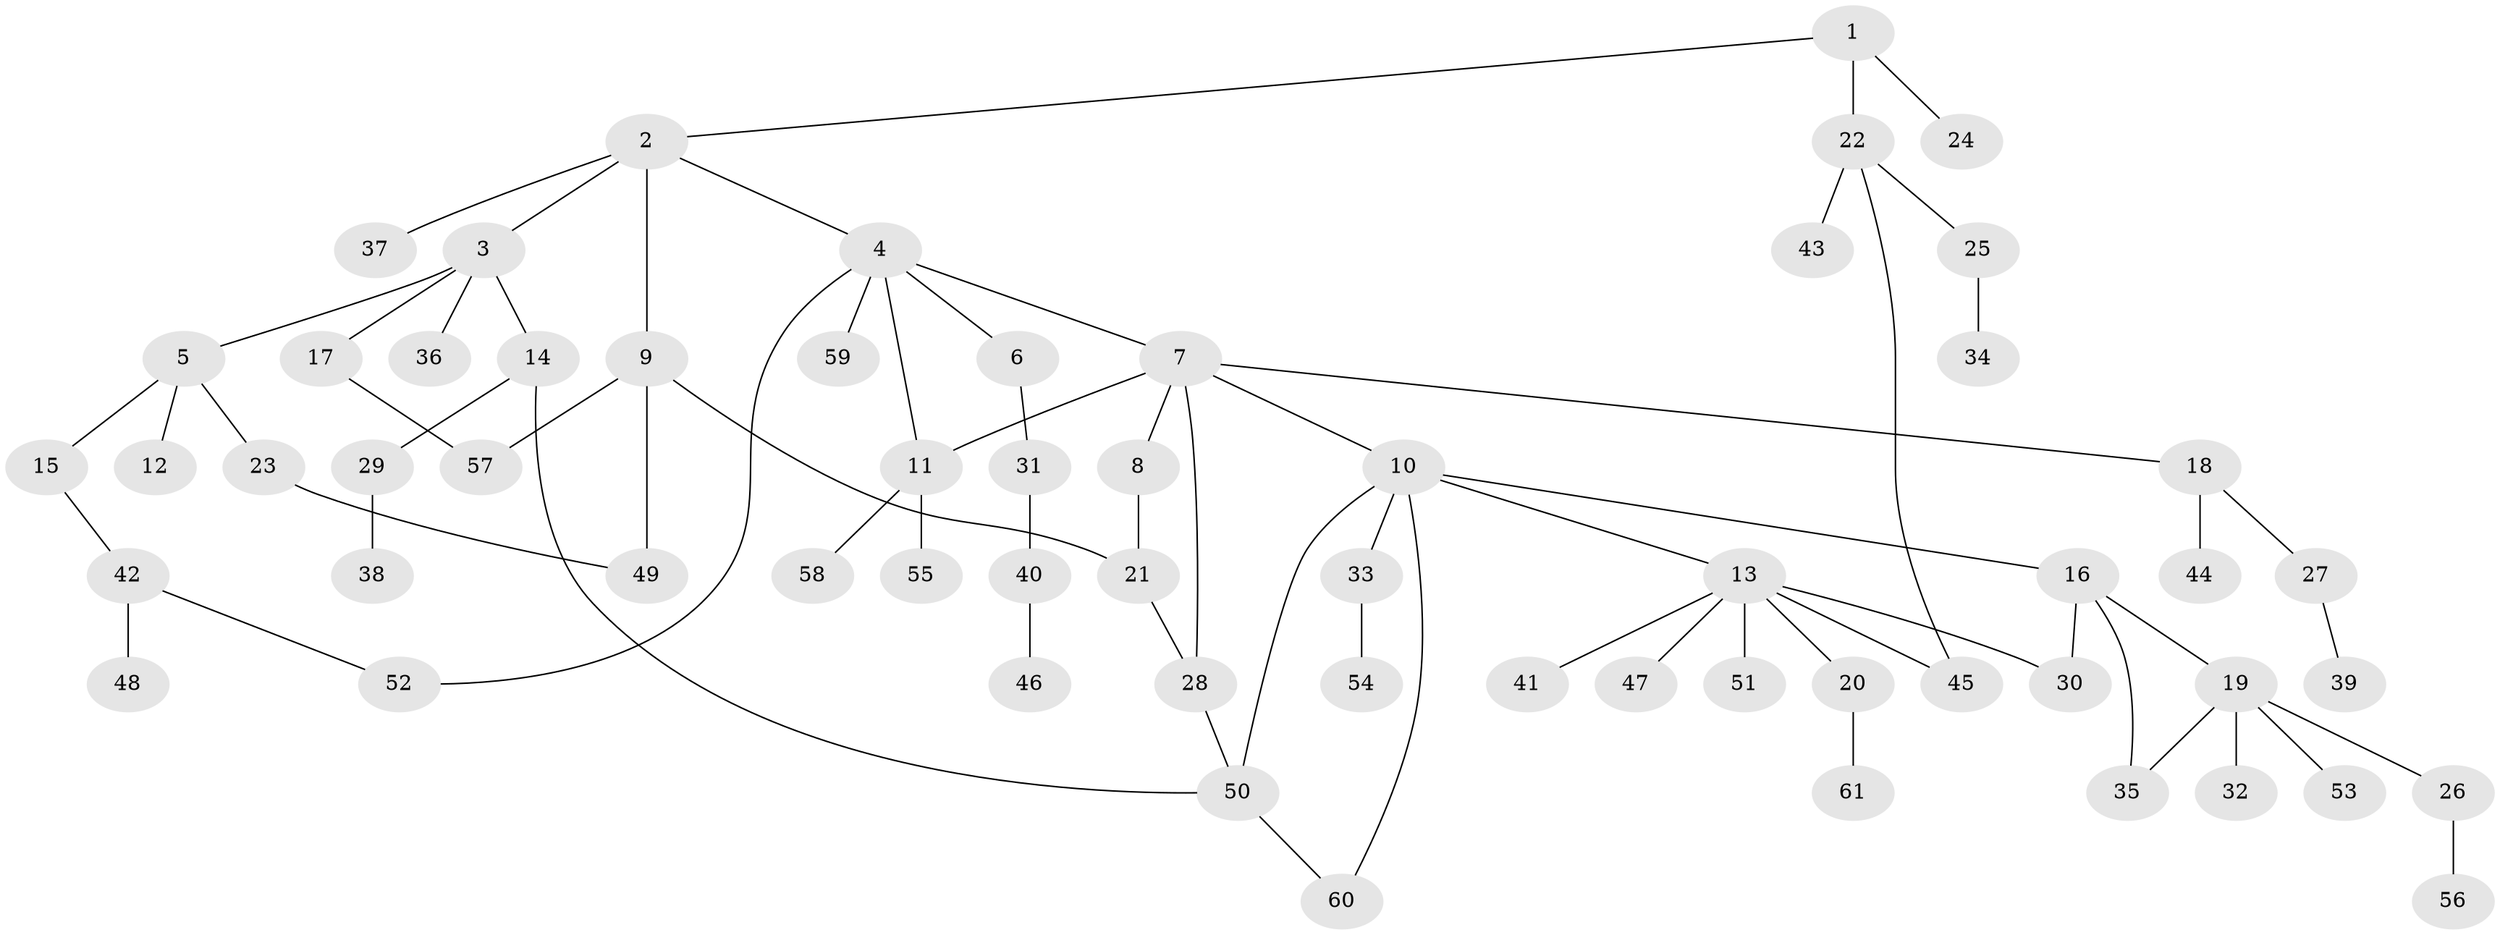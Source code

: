 // coarse degree distribution, {5: 0.041666666666666664, 4: 0.041666666666666664, 1: 0.6666666666666666, 2: 0.125, 8: 0.08333333333333333, 3: 0.041666666666666664}
// Generated by graph-tools (version 1.1) at 2025/45/03/04/25 21:45:55]
// undirected, 61 vertices, 72 edges
graph export_dot {
graph [start="1"]
  node [color=gray90,style=filled];
  1;
  2;
  3;
  4;
  5;
  6;
  7;
  8;
  9;
  10;
  11;
  12;
  13;
  14;
  15;
  16;
  17;
  18;
  19;
  20;
  21;
  22;
  23;
  24;
  25;
  26;
  27;
  28;
  29;
  30;
  31;
  32;
  33;
  34;
  35;
  36;
  37;
  38;
  39;
  40;
  41;
  42;
  43;
  44;
  45;
  46;
  47;
  48;
  49;
  50;
  51;
  52;
  53;
  54;
  55;
  56;
  57;
  58;
  59;
  60;
  61;
  1 -- 2;
  1 -- 22;
  1 -- 24;
  2 -- 3;
  2 -- 4;
  2 -- 9;
  2 -- 37;
  3 -- 5;
  3 -- 14;
  3 -- 17;
  3 -- 36;
  4 -- 6;
  4 -- 7;
  4 -- 11;
  4 -- 59;
  4 -- 52;
  5 -- 12;
  5 -- 15;
  5 -- 23;
  6 -- 31;
  7 -- 8;
  7 -- 10;
  7 -- 18;
  7 -- 11;
  7 -- 28;
  8 -- 21;
  9 -- 57;
  9 -- 49;
  9 -- 21;
  10 -- 13;
  10 -- 16;
  10 -- 33;
  10 -- 50;
  10 -- 60;
  11 -- 55;
  11 -- 58;
  13 -- 20;
  13 -- 30;
  13 -- 41;
  13 -- 47;
  13 -- 51;
  13 -- 45;
  14 -- 29;
  14 -- 50;
  15 -- 42;
  16 -- 19;
  16 -- 35;
  16 -- 30;
  17 -- 57;
  18 -- 27;
  18 -- 44;
  19 -- 26;
  19 -- 32;
  19 -- 35;
  19 -- 53;
  20 -- 61;
  21 -- 28;
  22 -- 25;
  22 -- 43;
  22 -- 45;
  23 -- 49;
  25 -- 34;
  26 -- 56;
  27 -- 39;
  28 -- 50;
  29 -- 38;
  31 -- 40;
  33 -- 54;
  40 -- 46;
  42 -- 48;
  42 -- 52;
  50 -- 60;
}
